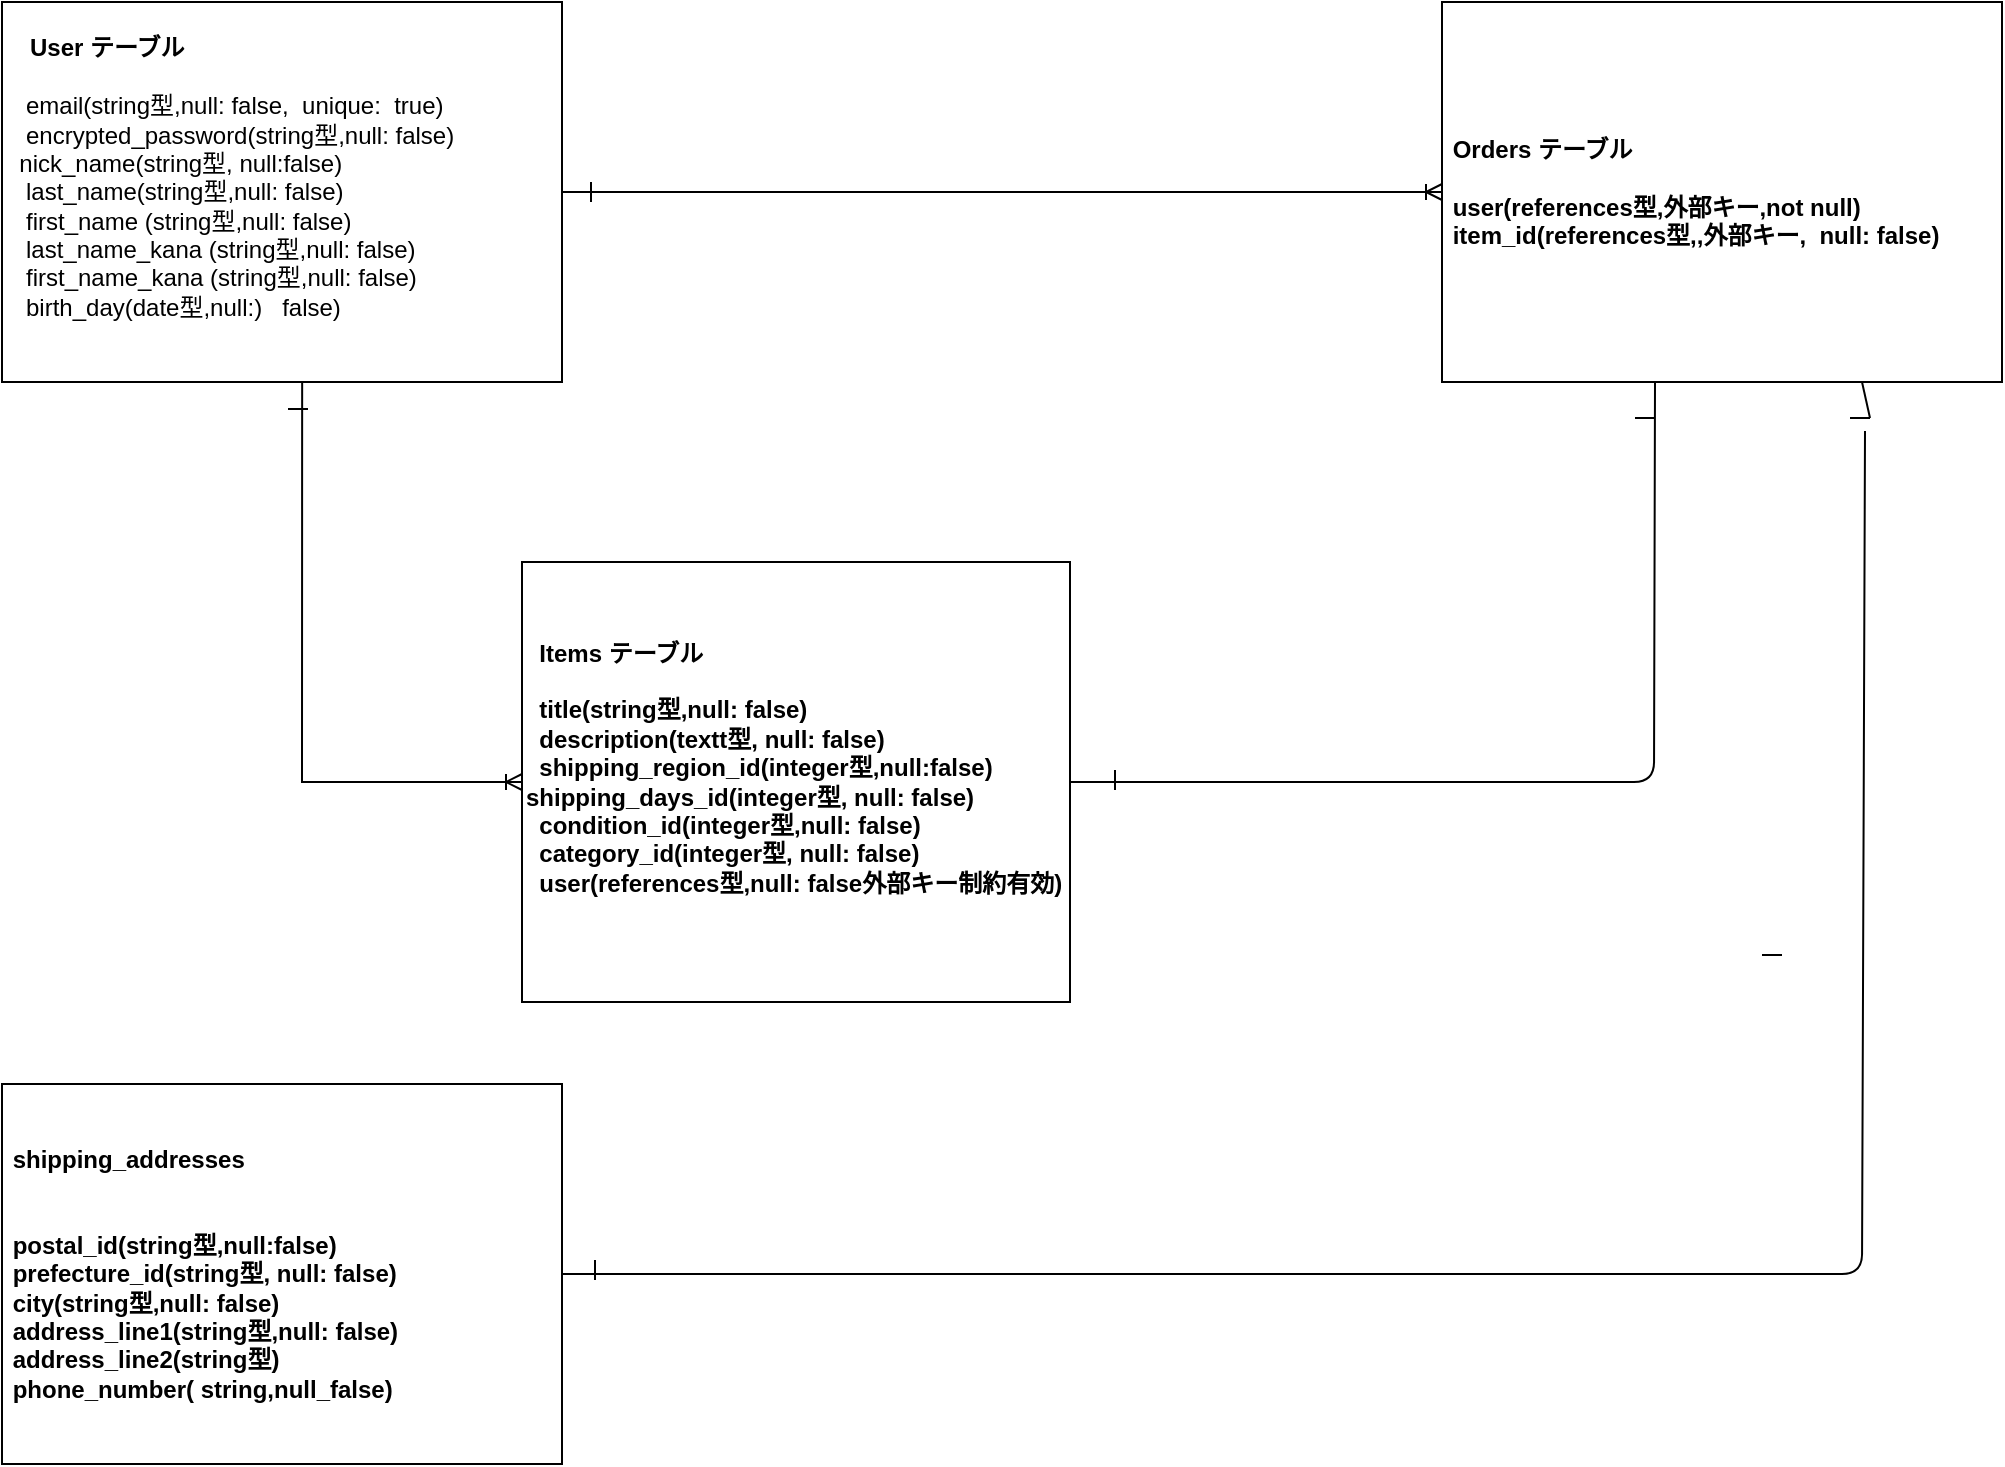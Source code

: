 <mxfile>
    <diagram id="Byp4nlpNVExB9IxGzHuJ" name="ページ1">
        <mxGraphModel dx="424" dy="647" grid="1" gridSize="10" guides="1" tooltips="1" connect="1" arrows="1" fold="1" page="1" pageScale="1" pageWidth="1169" pageHeight="827" math="0" shadow="0">
            <root>
                <mxCell id="0"/>
                <mxCell id="1" parent="0"/>
                <mxCell id="41" value="&lt;b&gt;　User テーブル&lt;br&gt;&lt;/b&gt;　&lt;br&gt;&amp;nbsp; &amp;nbsp;email(string型,null: false,&amp;nbsp; unique:&amp;nbsp; true)&lt;br&gt;&amp;nbsp; &amp;nbsp;encrypted_password(string型,null: false)&lt;br&gt;&amp;nbsp; nick_name(string型, null:false)&lt;br&gt;&amp;nbsp; &amp;nbsp;last_name(string型,null: false)&lt;br&gt;&amp;nbsp; &amp;nbsp;first_name&amp;nbsp;(string型,null: false)&lt;br&gt;&amp;nbsp; &amp;nbsp;last_name_kana&amp;nbsp;(string型,null: false)&lt;br&gt;&amp;nbsp; &amp;nbsp;first_name_kana (string型,null: false)&lt;br&gt;&amp;nbsp; &amp;nbsp;birth_day(date型,null:)&amp;nbsp; &amp;nbsp;false)&lt;br&gt;&amp;nbsp; &amp;nbsp; &amp;nbsp;" style="rounded=0;whiteSpace=wrap;html=1;align=left;" parent="1" vertex="1">
                    <mxGeometry x="20" y="20" width="280" height="190" as="geometry"/>
                </mxCell>
                <mxCell id="42" value="&lt;b&gt;&amp;nbsp; Items テーブル&lt;br&gt;&lt;br&gt;&amp;nbsp; title(string型,null: false)&lt;br&gt;&amp;nbsp; description(textt型, null: false)&lt;br&gt;&amp;nbsp; shipping_region_id(integer型,null:false)&lt;br&gt;shipping_days_id(integer型, null: false)&lt;br&gt;&amp;nbsp; condition_id(integer型,null: false)&lt;br&gt;&amp;nbsp; category_id(integer型, null: false)&lt;br&gt;&amp;nbsp; user(references型,null: false外部キー制約有効)&lt;br&gt;&lt;br&gt;&lt;/b&gt;" style="rounded=0;whiteSpace=wrap;html=1;align=left;" parent="1" vertex="1">
                    <mxGeometry x="280" y="300" width="274" height="220" as="geometry"/>
                </mxCell>
                <mxCell id="44" value="&lt;b&gt;&amp;nbsp;Orders テーブル&lt;br&gt;&amp;nbsp;&lt;br&gt;&amp;nbsp;user(references型,外部キー,not null)&lt;br&gt;&amp;nbsp;item_id(references型,,外部キー,&amp;nbsp; null: false)&lt;br&gt;&lt;/b&gt;" style="rounded=0;whiteSpace=wrap;html=1;align=left;" parent="1" vertex="1">
                    <mxGeometry x="740" y="20" width="280" height="190" as="geometry"/>
                </mxCell>
                <mxCell id="69" value="" style="fontSize=12;html=1;endArrow=ERoneToMany;exitX=1;exitY=0.5;exitDx=0;exitDy=0;rounded=0;" parent="1" source="41" edge="1">
                    <mxGeometry width="100" height="100" relative="1" as="geometry">
                        <mxPoint x="149" y="219.05" as="sourcePoint"/>
                        <mxPoint x="740" y="115" as="targetPoint"/>
                    </mxGeometry>
                </mxCell>
                <mxCell id="71" value="" style="line;strokeWidth=1;direction=north;html=1;rounded=0;" parent="1" vertex="1">
                    <mxGeometry x="308" y="110" width="13" height="10" as="geometry"/>
                </mxCell>
                <mxCell id="73" value="" style="line;strokeWidth=1;direction=west;html=1;rounded=0;" parent="1" vertex="1">
                    <mxGeometry x="163" y="217" width="10" height="13" as="geometry"/>
                </mxCell>
                <mxCell id="80" value="" style="line;strokeWidth=1;direction=east;html=1;" parent="1" vertex="1">
                    <mxGeometry x="836.5" y="221.5" width="10" height="13" as="geometry"/>
                </mxCell>
                <mxCell id="82" value="&lt;b&gt;&amp;nbsp;shipping_addresses&lt;br&gt;&lt;br&gt;&lt;br&gt;&amp;nbsp;postal_id(string型,null:false)&lt;br&gt;&amp;nbsp;prefecture_id(string型, null: false)&lt;br&gt;&amp;nbsp;city(string型,null: false)&lt;br&gt;&amp;nbsp;address_line1(string型,null: false)&lt;br&gt;&amp;nbsp;address_line2(string型)&lt;br&gt;&amp;nbsp;phone_number( string,null_false)&lt;br&gt;&lt;/b&gt;" style="rounded=0;whiteSpace=wrap;html=1;align=left;" parent="1" vertex="1">
                    <mxGeometry x="20" y="561" width="280" height="190" as="geometry"/>
                </mxCell>
                <mxCell id="84" value="" style="line;strokeWidth=1;direction=west;html=1;rounded=0;" parent="1" vertex="1">
                    <mxGeometry x="900" y="490" width="10" height="13" as="geometry"/>
                </mxCell>
                <mxCell id="85" value="" style="fontSize=12;html=1;endArrow=ERoneToMany;exitX=0.536;exitY=1;exitDx=0;exitDy=0;rounded=0;entryX=0;entryY=0.5;entryDx=0;entryDy=0;exitPerimeter=0;" parent="1" source="41" target="42" edge="1">
                    <mxGeometry width="100" height="100" relative="1" as="geometry">
                        <mxPoint x="100.0" y="220" as="sourcePoint"/>
                        <mxPoint x="100.0" y="571" as="targetPoint"/>
                        <Array as="points">
                            <mxPoint x="170" y="410"/>
                        </Array>
                    </mxGeometry>
                </mxCell>
                <mxCell id="96" value="" style="endArrow=none;html=1;exitX=1;exitY=0.5;exitDx=0;exitDy=0;entryX=0.75;entryY=1;entryDx=0;entryDy=0;startArrow=none;" parent="1" source="109" target="44" edge="1">
                    <mxGeometry width="50" height="50" relative="1" as="geometry">
                        <mxPoint x="70" y="380" as="sourcePoint"/>
                        <mxPoint x="120" y="330" as="targetPoint"/>
                        <Array as="points"/>
                    </mxGeometry>
                </mxCell>
                <mxCell id="99" value="" style="line;strokeWidth=1;direction=north;html=1;rounded=0;" parent="1" vertex="1">
                    <mxGeometry x="310" y="649" width="13" height="10" as="geometry"/>
                </mxCell>
                <mxCell id="104" value="" style="line;strokeWidth=1;direction=north;html=1;rounded=0;" parent="1" vertex="1">
                    <mxGeometry x="570" y="404" width="13" height="10" as="geometry"/>
                </mxCell>
                <mxCell id="108" value="" style="endArrow=none;html=1;exitX=1;exitY=0.5;exitDx=0;exitDy=0;entryX=0.5;entryY=1;entryDx=0;entryDy=0;" parent="1" source="42" edge="1">
                    <mxGeometry width="50" height="50" relative="1" as="geometry">
                        <mxPoint x="729.5" y="346" as="sourcePoint"/>
                        <mxPoint x="846.5" y="210" as="targetPoint"/>
                        <Array as="points">
                            <mxPoint x="846" y="410"/>
                        </Array>
                    </mxGeometry>
                </mxCell>
                <mxCell id="110" value="" style="endArrow=none;html=1;exitX=1;exitY=0.5;exitDx=0;exitDy=0;entryX=0.75;entryY=1;entryDx=0;entryDy=0;" parent="1" source="82" target="109" edge="1">
                    <mxGeometry width="50" height="50" relative="1" as="geometry">
                        <mxPoint x="300" y="656" as="sourcePoint"/>
                        <mxPoint x="950" y="210" as="targetPoint"/>
                        <Array as="points">
                            <mxPoint x="417" y="656"/>
                            <mxPoint x="950" y="656"/>
                        </Array>
                    </mxGeometry>
                </mxCell>
                <mxCell id="109" value="" style="line;strokeWidth=1;direction=east;html=1;rounded=0;" parent="1" vertex="1">
                    <mxGeometry x="944" y="221.5" width="10" height="13" as="geometry"/>
                </mxCell>
            </root>
        </mxGraphModel>
    </diagram>
</mxfile>